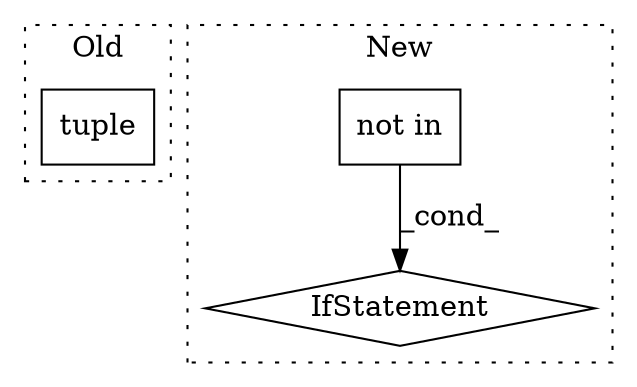 digraph G {
subgraph cluster0 {
1 [label="tuple" a="32" s="13233,13249" l="6,1" shape="box"];
label = "Old";
style="dotted";
}
subgraph cluster1 {
2 [label="not in" a="108" s="13137" l="69" shape="box"];
3 [label="IfStatement" a="25" s="13112,13206" l="25,2" shape="diamond"];
label = "New";
style="dotted";
}
2 -> 3 [label="_cond_"];
}